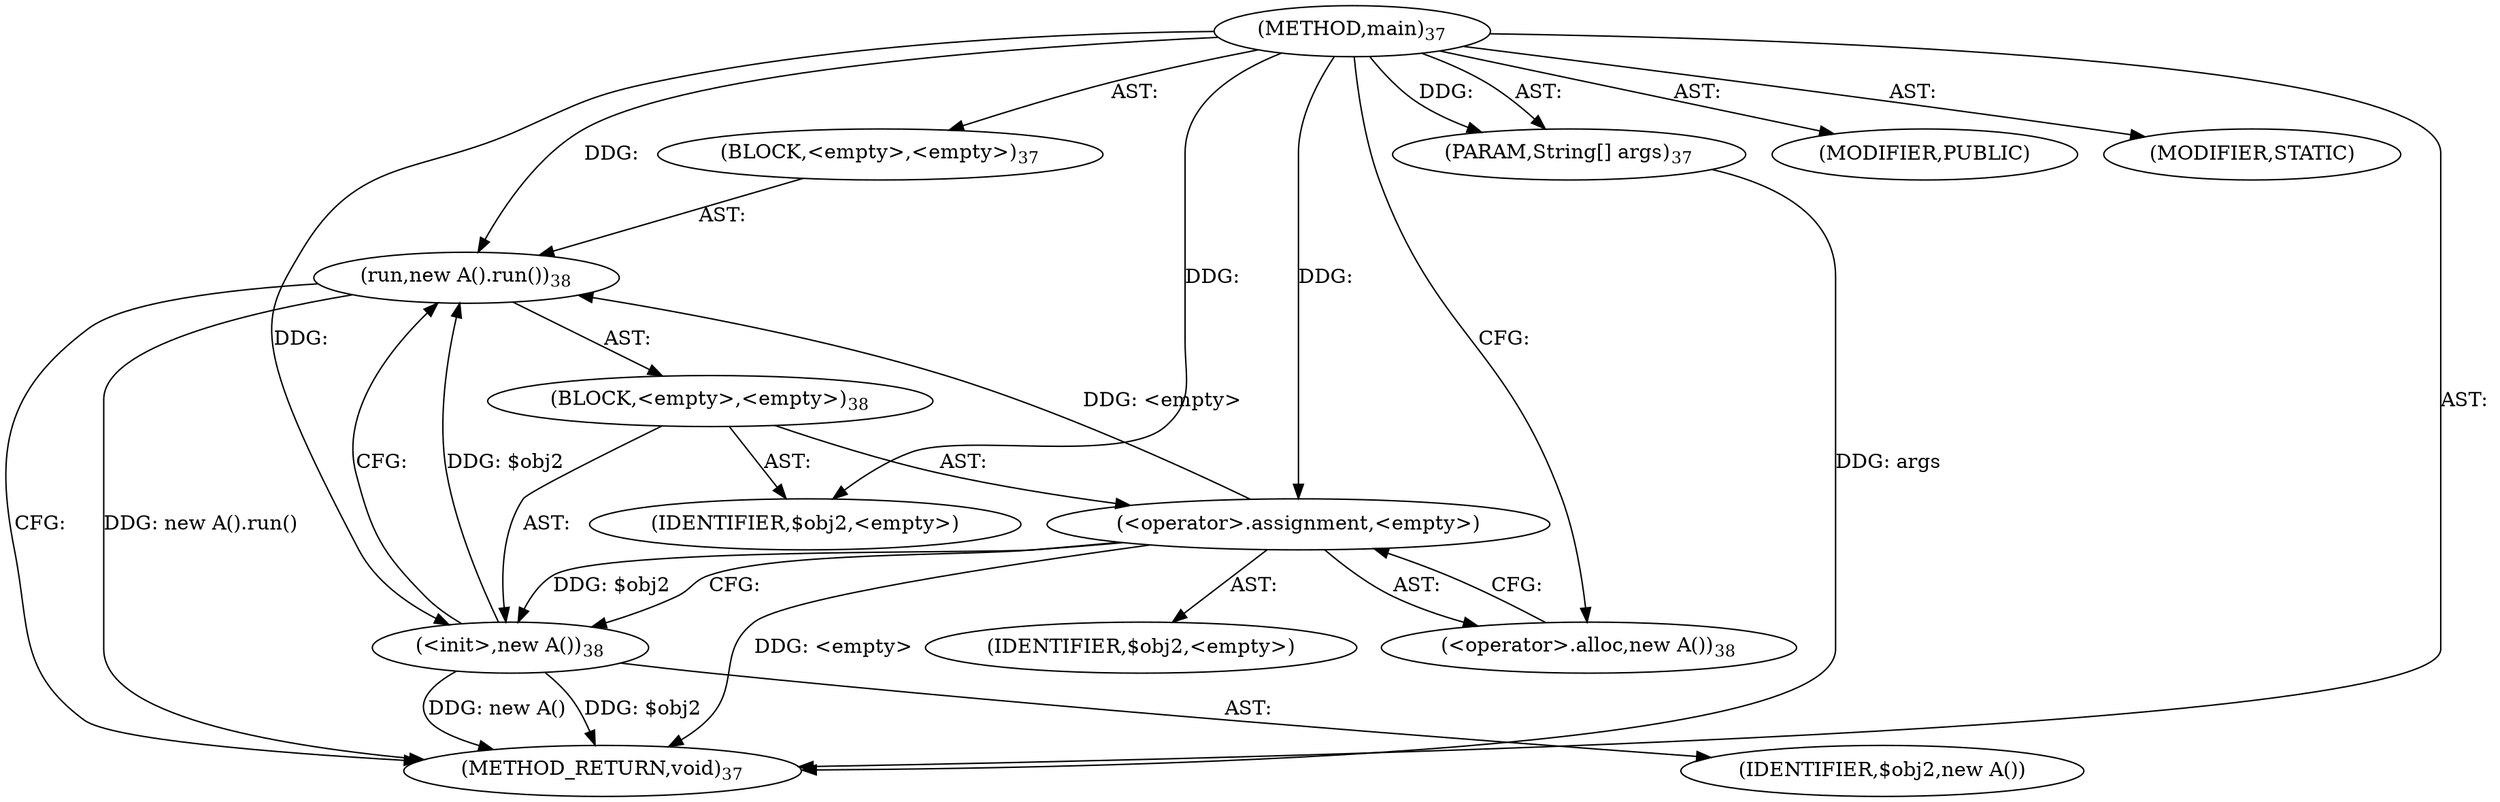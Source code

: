 digraph "main" {  
"171" [label = <(METHOD,main)<SUB>37</SUB>> ]
"172" [label = <(PARAM,String[] args)<SUB>37</SUB>> ]
"173" [label = <(BLOCK,&lt;empty&gt;,&lt;empty&gt;)<SUB>37</SUB>> ]
"174" [label = <(run,new A().run())<SUB>38</SUB>> ]
"175" [label = <(BLOCK,&lt;empty&gt;,&lt;empty&gt;)<SUB>38</SUB>> ]
"176" [label = <(&lt;operator&gt;.assignment,&lt;empty&gt;)> ]
"177" [label = <(IDENTIFIER,$obj2,&lt;empty&gt;)> ]
"178" [label = <(&lt;operator&gt;.alloc,new A())<SUB>38</SUB>> ]
"179" [label = <(&lt;init&gt;,new A())<SUB>38</SUB>> ]
"180" [label = <(IDENTIFIER,$obj2,new A())> ]
"181" [label = <(IDENTIFIER,$obj2,&lt;empty&gt;)> ]
"182" [label = <(MODIFIER,PUBLIC)> ]
"183" [label = <(MODIFIER,STATIC)> ]
"184" [label = <(METHOD_RETURN,void)<SUB>37</SUB>> ]
  "171" -> "172"  [ label = "AST: "] 
  "171" -> "173"  [ label = "AST: "] 
  "171" -> "182"  [ label = "AST: "] 
  "171" -> "183"  [ label = "AST: "] 
  "171" -> "184"  [ label = "AST: "] 
  "173" -> "174"  [ label = "AST: "] 
  "174" -> "175"  [ label = "AST: "] 
  "175" -> "176"  [ label = "AST: "] 
  "175" -> "179"  [ label = "AST: "] 
  "175" -> "181"  [ label = "AST: "] 
  "176" -> "177"  [ label = "AST: "] 
  "176" -> "178"  [ label = "AST: "] 
  "179" -> "180"  [ label = "AST: "] 
  "174" -> "184"  [ label = "CFG: "] 
  "176" -> "179"  [ label = "CFG: "] 
  "179" -> "174"  [ label = "CFG: "] 
  "178" -> "176"  [ label = "CFG: "] 
  "171" -> "178"  [ label = "CFG: "] 
  "172" -> "184"  [ label = "DDG: args"] 
  "176" -> "184"  [ label = "DDG: &lt;empty&gt;"] 
  "179" -> "184"  [ label = "DDG: $obj2"] 
  "179" -> "184"  [ label = "DDG: new A()"] 
  "174" -> "184"  [ label = "DDG: new A().run()"] 
  "171" -> "172"  [ label = "DDG: "] 
  "176" -> "174"  [ label = "DDG: &lt;empty&gt;"] 
  "179" -> "174"  [ label = "DDG: $obj2"] 
  "171" -> "174"  [ label = "DDG: "] 
  "171" -> "176"  [ label = "DDG: "] 
  "171" -> "181"  [ label = "DDG: "] 
  "176" -> "179"  [ label = "DDG: $obj2"] 
  "171" -> "179"  [ label = "DDG: "] 
}
